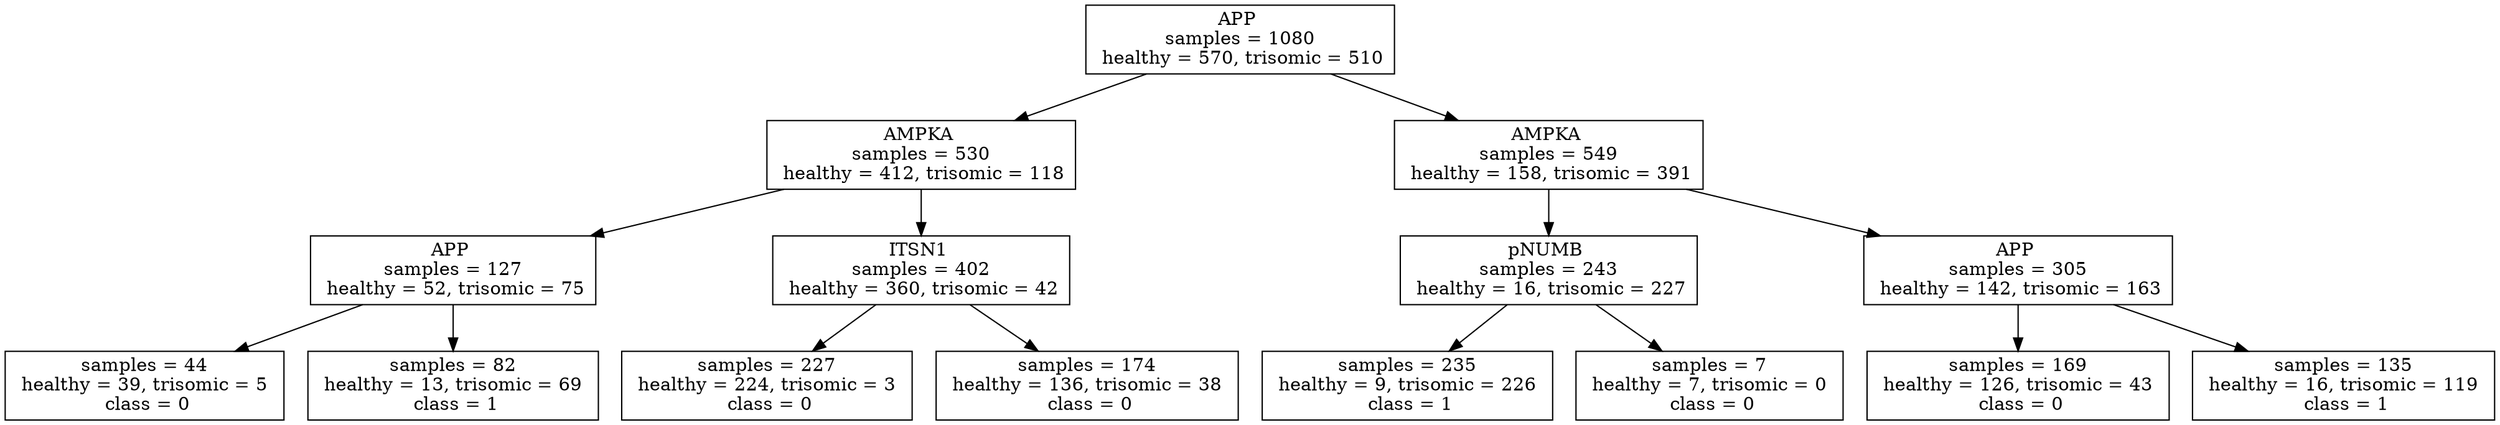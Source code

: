 digraph {
	node [shape=box]
	APP_1080 [label="APP 
 samples = 1080 
 healthy = 570, trisomic = 510"]
	node [shape=box]
	AMPKA_530 [label="AMPKA 
 samples = 530 
 healthy = 412, trisomic = 118"]
	APP_1080 -> AMPKA_530
	node [shape=box]
	APP_127 [label="APP 
 samples = 127 
 healthy = 52, trisomic = 75"]
	AMPKA_530 -> APP_127
	node [shape=box]
	APP_1270 [label=" samples = 44 
 healthy = 39, trisomic = 5 
 class = 0"]
	APP_127 -> APP_1270
	node [shape=box]
	APP_127x [label=" samples = 82 
 healthy = 13, trisomic = 69 
 class = 1"]
	APP_127 -> APP_127x
	node [shape=box]
	ITSN1_402 [label="ITSN1 
 samples = 402 
 healthy = 360, trisomic = 42"]
	AMPKA_530 -> ITSN1_402
	node [shape=box]
	ITSN1_402v [label=" samples = 227 
 healthy = 224, trisomic = 3 
 class = 0"]
	ITSN1_402 -> ITSN1_402v
	node [shape=box]
	ITSN1_402n [label=" samples = 174 
 healthy = 136, trisomic = 38 
 class = 0"]
	ITSN1_402 -> ITSN1_402n
	node [shape=box]
	AMPKA_549 [label="AMPKA 
 samples = 549 
 healthy = 158, trisomic = 391"]
	APP_1080 -> AMPKA_549
	node [shape=box]
	pNUMB_243 [label="pNUMB 
 samples = 243 
 healthy = 16, trisomic = 227"]
	AMPKA_549 -> pNUMB_243
	node [shape=box]
	pNUMB_243p [label=" samples = 235 
 healthy = 9, trisomic = 226 
 class = 1"]
	pNUMB_243 -> pNUMB_243p
	node [shape=box]
	pNUMB_243d [label=" samples = 7 
 healthy = 7, trisomic = 0 
 class = 0"]
	pNUMB_243 -> pNUMB_243d
	node [shape=box]
	APP_305 [label="APP 
 samples = 305 
 healthy = 142, trisomic = 163"]
	AMPKA_549 -> APP_305
	node [shape=box]
	APP_3052 [label=" samples = 169 
 healthy = 126, trisomic = 43 
 class = 0"]
	APP_305 -> APP_3052
	node [shape=box]
	APP_305x [label=" samples = 135 
 healthy = 16, trisomic = 119 
 class = 1"]
	APP_305 -> APP_305x
}